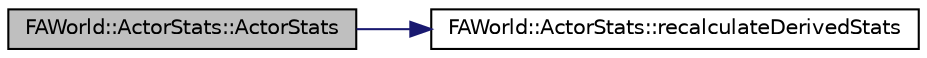 digraph G
{
  edge [fontname="Helvetica",fontsize="10",labelfontname="Helvetica",labelfontsize="10"];
  node [fontname="Helvetica",fontsize="10",shape=record];
  rankdir="LR";
  Node1 [label="FAWorld::ActorStats::ActorStats",height=0.2,width=0.4,color="black", fillcolor="grey75", style="filled" fontcolor="black"];
  Node1 -> Node2 [color="midnightblue",fontsize="10",style="solid",fontname="Helvetica"];
  Node2 [label="FAWorld::ActorStats::recalculateDerivedStats",height=0.2,width=0.4,color="black", fillcolor="white", style="filled",URL="$class_f_a_world_1_1_actor_stats.html#ac15e9e11adf2b230af3990a61f71a155"];
}
